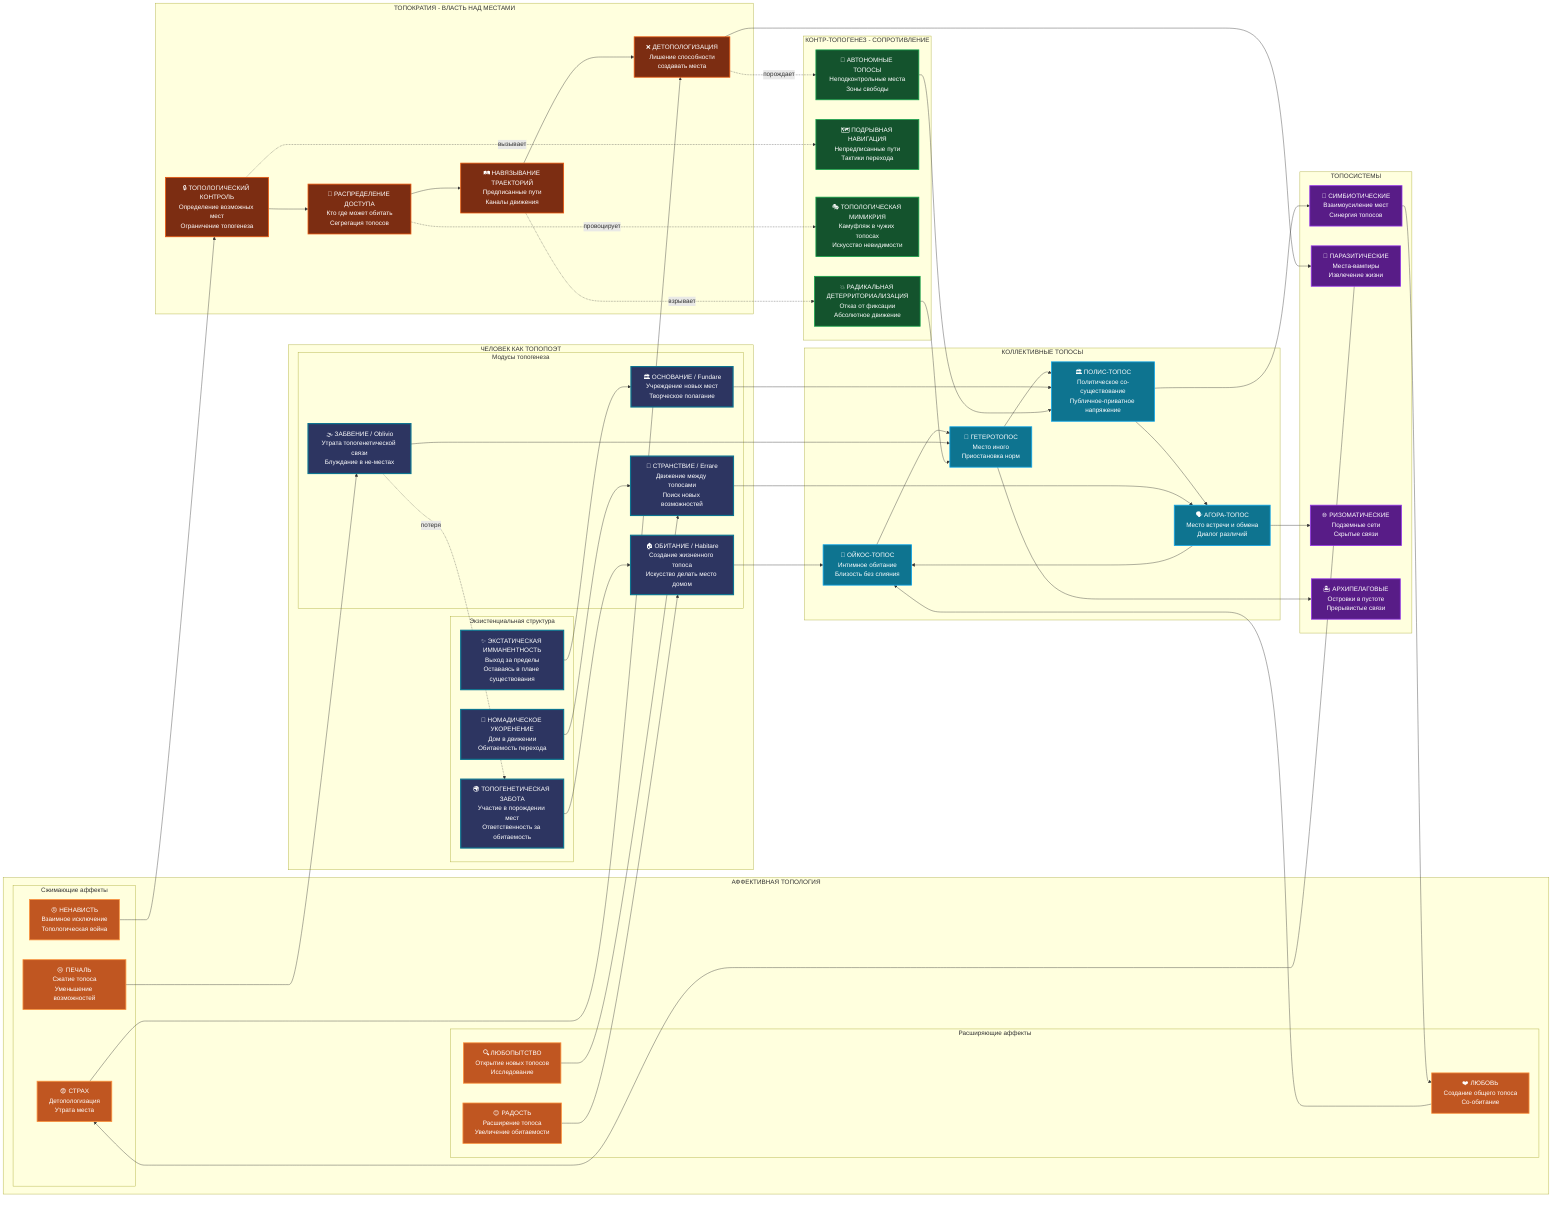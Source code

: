 flowchart LR
    subgraph "ЧЕЛОВЕК КАК ТОПОПОЭТ"
        subgraph "Экзистенциальная структура"
            TC["🌍 ТОПОГЕНЕТИЧЕСКАЯ ЗАБОТА<br/>Участие в порождении мест<br/>Ответственность за обитаемость"]
            NU["🌿 НОМАДИЧЕСКОЕ УКОРЕНЕНИЕ<br/>Дом в движении<br/>Обитаемость перехода"]
            EI["✨ ЭКСТАТИЧЕСКАЯ ИММАНЕНТНОСТЬ<br/>Выход за пределы<br/>Оставаясь в плане существования"]
        end
        
        subgraph "Модусы топогенеза"
            HAB["🏠 ОБИТАНИЕ / Habitare<br/>Создание жизненного топоса<br/>Искусство делать место домом"]
            ERR["🚶 СТРАНСТВИЕ / Errare<br/>Движение между топосами<br/>Поиск новых возможностей"]
            FUN["🏛️ ОСНОВАНИЕ / Fundare<br/>Учреждение новых мест<br/>Творческое полагание"]
            OBL["🌫️ ЗАБВЕНИЕ / Oblivio<br/>Утрата топогенетической связи<br/>Блуждание в не-местах"]
        end
    end
    
    subgraph "АФФЕКТИВНАЯ ТОПОЛОГИЯ"
        subgraph "Расширяющие аффекты"
            JOY["😊 РАДОСТЬ<br/>Расширение топоса<br/>Увеличение обитаемости"]
            LOV["❤️ ЛЮБОВЬ<br/>Создание общего топоса<br/>Со-обитание"]
            CUR["🔍 ЛЮБОПЫТСТВО<br/>Открытие новых топосов<br/>Исследование"]
        end
        
        subgraph "Сжимающие аффекты"
            SAD["😢 ПЕЧАЛЬ<br/>Сжатие топоса<br/>Уменьшение возможностей"]
            FEA["😨 СТРАХ<br/>Детопологизация<br/>Утрата места"]
            HAT["😠 НЕНАВИСТЬ<br/>Взаимное исключение<br/>Топологическая война"]
        end
    end
    
    subgraph "КОЛЛЕКТИВНЫЕ ТОПОСЫ"
        POL["🏛️ ПОЛИС-ТОПОС<br/>Политическое со-существование<br/>Публичное-приватное напряжение"]
        AGO["🗣️ АГОРА-ТОПОС<br/>Место встречи и обмена<br/>Диалог различий"]
        OIK["🏡 ОЙКОС-ТОПОС<br/>Интимное обитание<br/>Близость без слияния"]
        HET["🌈 ГЕТЕРОТОПОС<br/>Место иного<br/>Приостановка норм"]
        
        POL --> AGO
        AGO --> OIK
        OIK --> HET
        HET --> POL
    end
    
    subgraph "ТОПОКРАТИЯ - ВЛАСТЬ НАД МЕСТАМИ"
        CON["🔒 ТОПОЛОГИЧЕСКИЙ КОНТРОЛЬ<br/>Определение возможных мест<br/>Ограничение топогенеза"]
        DIS["🚪 РАСПРЕДЕЛЕНИЕ ДОСТУПА<br/>Кто где может обитать<br/>Сегрегация топосов"]
        TRA["🛤️ НАВЯЗЫВАНИЕ ТРАЕКТОРИЙ<br/>Предписанные пути<br/>Каналы движения"]
        DET["❌ ДЕТОПОЛОГИЗАЦИЯ<br/>Лишение способности<br/>создавать места"]
    end
    
    subgraph "КОНТР-ТОПОГЕНЕЗ - СОПРОТИВЛЕНИЕ"
        AUT["🏴 АВТОНОМНЫЕ ТОПОСЫ<br/>Неподконтрольные места<br/>Зоны свободы"]
        SUB["🗺️ ПОДРЫВНАЯ НАВИГАЦИЯ<br/>Непредписанные пути<br/>Тактики перехода"]
        MIM["🎭 ТОПОЛОГИЧЕСКАЯ МИМИКРИЯ<br/>Камуфляж в чужих топосах<br/>Искусство невидимости"]
        RAD["💥 РАДИКАЛЬНАЯ ДЕТЕРРИТОРИАЛИЗАЦИЯ<br/>Отказ от фиксации<br/>Абсолютное движение"]
    end
    
    subgraph "ТОПОСИСТЕМЫ"
        SYM["🤝 СИМБИОТИЧЕСКИЕ<br/>Взаимоусиление мест<br/>Синергия топосов"]
        PAR["🦠 ПАРАЗИТИЧЕСКИЕ<br/>Места-вампиры<br/>Извлечение жизни"]
        RIZ["🌐 РИЗОМАТИЧЕСКИЕ<br/>Подземные сети<br/>Скрытые связи"]
        ARC["🏝️ АРХИПЕЛАГОВЫЕ<br/>Островки в пустоте<br/>Прерывистые связи"]
    end
    
    %% Экзистенциальные связи
    TC --> HAB
    NU --> ERR
    EI --> FUN
    OBL -.->|"потеря"| TC
    
    %% Аффективные связи
    JOY --> HAB
    LOV --> OIK
    CUR --> ERR
    SAD --> OBL
    FEA --> DET
    HAT --> CON
    
    %% Социальные связи
    HAB --> OIK
    ERR --> AGO
    FUN --> POL
    OBL --> HET
    
    %% Властные связи
    CON --> DIS
    DIS --> TRA
    TRA --> DET
    
    %% Связи сопротивления
    DET -.->|"порождает"| AUT
    CON -.->|"вызывает"| SUB
    DIS -.->|"провоцирует"| MIM
    TRA -.->|"взрывает"| RAD
    
    %% Системные связи
    POL --> SYM
    AGO --> RIZ
    HET --> ARC
    DET --> PAR
    
    %% Обратные связи
    AUT --> POL
    RAD --> HET
    SYM --> LOV
    PAR --> FEA
    
    %% Стилизация
    classDef human fill:#2d3561,color:#fff,stroke:#0e7490,stroke-width:3px
    classDef affect fill:#c05621,color:#fff,stroke:#fb923c,stroke-width:2px
    classDef collective fill:#0e7490,color:#fff,stroke:#0ea5e9,stroke-width:2px
    classDef power fill:#7c2d12,color:#fff,stroke:#ea580c,stroke-width:2px
    classDef resistance fill:#14532d,color:#fff,stroke:#16a34a,stroke-width:2px
    classDef system fill:#581c87,color:#fff,stroke:#9333ea,stroke-width:2px
    
    class TC,NU,EI,HAB,ERR,FUN,OBL human
    class JOY,LOV,CUR,SAD,FEA,HAT affect
    class POL,AGO,OIK,HET collective
    class CON,DIS,TRA,DET power
    class AUT,SUB,MIM,RAD resistance
    class SYM,PAR,RIZ,ARC system